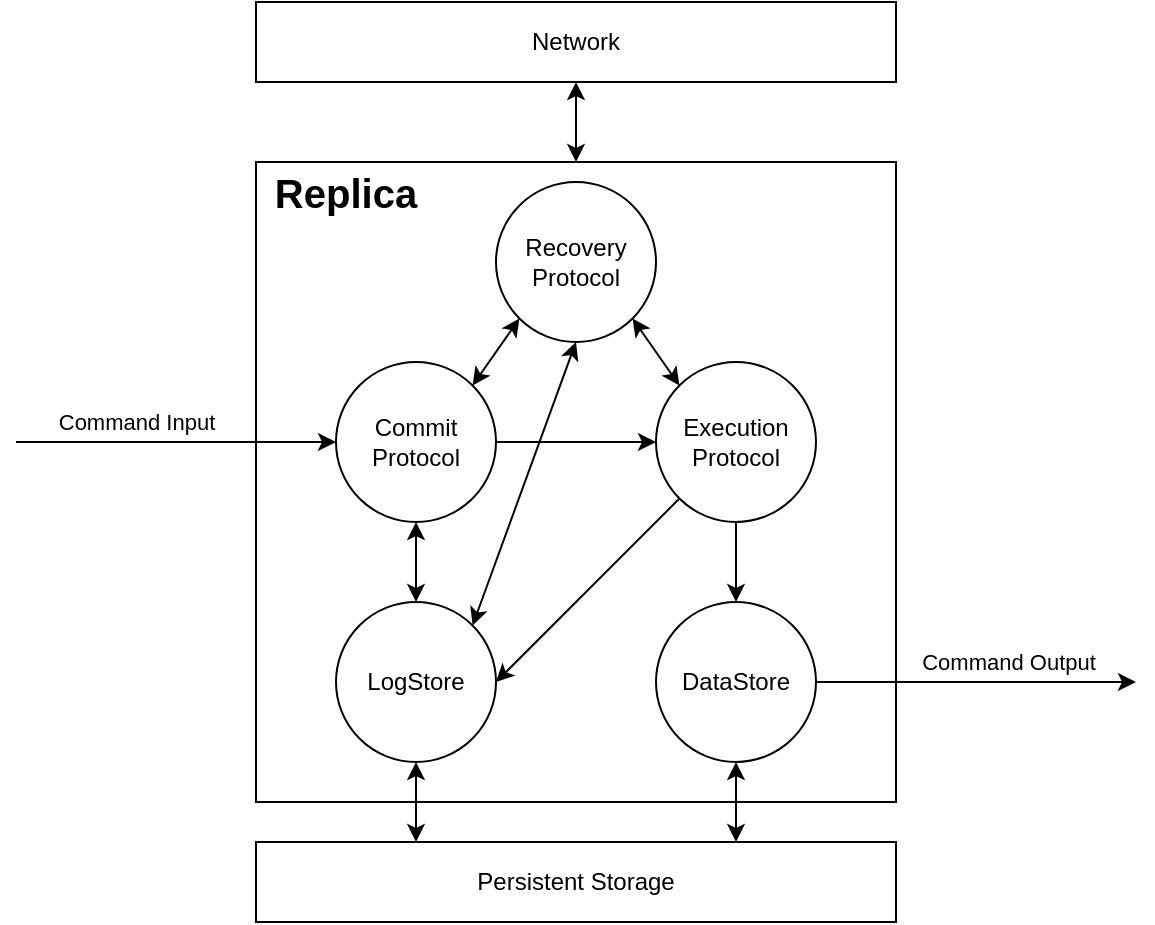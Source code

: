 <mxfile scale="1" border="0">
    <diagram id="A-oJ4z9KfZeiD9MdfXhS" name="第 1 页">
        <mxGraphModel dx="742" dy="649" grid="1" gridSize="10" guides="1" tooltips="1" connect="1" arrows="1" fold="1" page="1" pageScale="1" pageWidth="827" pageHeight="1169" background="#FFFFFF" math="0" shadow="0">
            <root>
                <mxCell id="0"/>
                <mxCell id="1" parent="0"/>
                <mxCell id="88" value="" style="rounded=0;whiteSpace=wrap;html=1;" parent="1" vertex="1">
                    <mxGeometry x="200" y="140" width="320" height="320" as="geometry"/>
                </mxCell>
                <mxCell id="2" value="Persistent Storage" style="rounded=0;whiteSpace=wrap;html=1;" parent="1" vertex="1">
                    <mxGeometry x="200" y="480" width="320" height="40" as="geometry"/>
                </mxCell>
                <mxCell id="75" style="edgeStyle=none;html=1;exitX=0.5;exitY=1;exitDx=0;exitDy=0;entryX=0.25;entryY=0;entryDx=0;entryDy=0;startArrow=classic;startFill=1;" parent="1" source="3" target="2" edge="1">
                    <mxGeometry relative="1" as="geometry"/>
                </mxCell>
                <mxCell id="3" value="LogStore" style="ellipse;whiteSpace=wrap;html=1;aspect=fixed;" parent="1" vertex="1">
                    <mxGeometry x="240" y="360" width="80" height="80" as="geometry"/>
                </mxCell>
                <mxCell id="74" style="edgeStyle=none;html=1;entryX=0.75;entryY=0;entryDx=0;entryDy=0;startArrow=classic;startFill=1;" parent="1" source="4" target="2" edge="1">
                    <mxGeometry relative="1" as="geometry"/>
                </mxCell>
                <mxCell id="4" value="DataStore" style="ellipse;whiteSpace=wrap;html=1;aspect=fixed;" parent="1" vertex="1">
                    <mxGeometry x="400" y="360" width="80" height="80" as="geometry"/>
                </mxCell>
                <mxCell id="90" style="edgeStyle=none;html=1;fontSize=20;startArrow=classic;startFill=1;" parent="1" source="84" target="3" edge="1">
                    <mxGeometry relative="1" as="geometry"/>
                </mxCell>
                <mxCell id="92" style="edgeStyle=none;html=1;exitX=1;exitY=0.5;exitDx=0;exitDy=0;fontSize=20;startArrow=none;startFill=0;" parent="1" source="84" target="85" edge="1">
                    <mxGeometry relative="1" as="geometry"/>
                </mxCell>
                <mxCell id="84" value="Commit&lt;br&gt;Protocol" style="ellipse;whiteSpace=wrap;html=1;aspect=fixed;" parent="1" vertex="1">
                    <mxGeometry x="240" y="240" width="80" height="80" as="geometry"/>
                </mxCell>
                <mxCell id="91" style="edgeStyle=none;html=1;entryX=0.5;entryY=0;entryDx=0;entryDy=0;fontSize=20;startArrow=none;startFill=0;" parent="1" source="85" target="4" edge="1">
                    <mxGeometry relative="1" as="geometry"/>
                </mxCell>
                <mxCell id="93" style="edgeStyle=none;html=1;exitX=0;exitY=0;exitDx=0;exitDy=0;entryX=1;entryY=1;entryDx=0;entryDy=0;fontSize=20;startArrow=classic;startFill=1;" parent="1" source="85" target="87" edge="1">
                    <mxGeometry relative="1" as="geometry"/>
                </mxCell>
                <mxCell id="174" style="edgeStyle=none;html=1;exitX=0;exitY=1;exitDx=0;exitDy=0;entryX=1;entryY=0.5;entryDx=0;entryDy=0;startArrow=none;startFill=0;" parent="1" source="85" target="3" edge="1">
                    <mxGeometry relative="1" as="geometry"/>
                </mxCell>
                <mxCell id="85" value="Execution&lt;br&gt;Protocol" style="ellipse;whiteSpace=wrap;html=1;aspect=fixed;" parent="1" vertex="1">
                    <mxGeometry x="400" y="240" width="80" height="80" as="geometry"/>
                </mxCell>
                <mxCell id="95" style="edgeStyle=none;html=1;exitX=0;exitY=1;exitDx=0;exitDy=0;entryX=1;entryY=0;entryDx=0;entryDy=0;fontSize=20;startArrow=classic;startFill=1;" parent="1" source="87" target="84" edge="1">
                    <mxGeometry relative="1" as="geometry"/>
                </mxCell>
                <mxCell id="177" style="edgeStyle=none;html=1;exitX=0.5;exitY=1;exitDx=0;exitDy=0;entryX=1;entryY=0;entryDx=0;entryDy=0;startArrow=classic;startFill=1;" parent="1" source="87" target="3" edge="1">
                    <mxGeometry relative="1" as="geometry"/>
                </mxCell>
                <mxCell id="87" value="Recovery&lt;br&gt;Protocol" style="ellipse;whiteSpace=wrap;html=1;aspect=fixed;" parent="1" vertex="1">
                    <mxGeometry x="320" y="150" width="80" height="80" as="geometry"/>
                </mxCell>
                <mxCell id="89" value="&lt;font style=&quot;font-size: 20px&quot;&gt;Replica&lt;/font&gt;" style="text;html=1;strokeColor=none;fillColor=none;align=center;verticalAlign=middle;whiteSpace=wrap;rounded=0;fontStyle=1" parent="1" vertex="1">
                    <mxGeometry x="200" y="140" width="90" height="30" as="geometry"/>
                </mxCell>
                <mxCell id="171" style="edgeStyle=none;html=1;exitX=0.5;exitY=1;exitDx=0;exitDy=0;entryX=0.5;entryY=0;entryDx=0;entryDy=0;startArrow=classic;startFill=1;" parent="1" source="166" target="88" edge="1">
                    <mxGeometry relative="1" as="geometry"/>
                </mxCell>
                <mxCell id="166" value="Network" style="rounded=0;whiteSpace=wrap;html=1;" parent="1" vertex="1">
                    <mxGeometry x="200" y="60" width="320" height="40" as="geometry"/>
                </mxCell>
                <mxCell id="169" value="Command Input" style="endArrow=classic;html=1;entryX=0;entryY=0.5;entryDx=0;entryDy=0;" parent="1" target="84" edge="1">
                    <mxGeometry x="-0.25" y="10" width="50" height="50" relative="1" as="geometry">
                        <mxPoint x="80" y="280" as="sourcePoint"/>
                        <mxPoint x="110" y="240" as="targetPoint"/>
                        <mxPoint as="offset"/>
                    </mxGeometry>
                </mxCell>
                <mxCell id="170" value="Command Output" style="endArrow=classic;html=1;exitX=1;exitY=0.5;exitDx=0;exitDy=0;" parent="1" source="4" edge="1">
                    <mxGeometry x="0.2" y="10" width="50" height="50" relative="1" as="geometry">
                        <mxPoint x="640" y="370" as="sourcePoint"/>
                        <mxPoint x="640" y="400" as="targetPoint"/>
                        <mxPoint as="offset"/>
                    </mxGeometry>
                </mxCell>
            </root>
        </mxGraphModel>
    </diagram>
</mxfile>